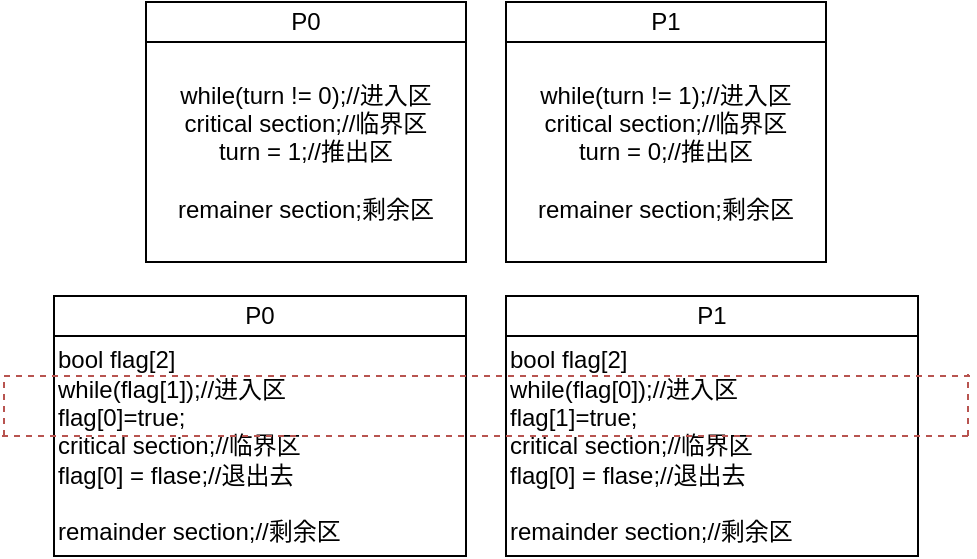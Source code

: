 <mxfile version="20.5.1" type="github">
  <diagram id="kuCDfmv4SUp6njtQ-Aiy" name="第 1 页">
    <mxGraphModel dx="569" dy="282" grid="0" gridSize="10" guides="1" tooltips="1" connect="1" arrows="1" fold="1" page="1" pageScale="1" pageWidth="4681" pageHeight="3300" math="0" shadow="0">
      <root>
        <mxCell id="0" />
        <mxCell id="1" parent="0" />
        <mxCell id="dfxC4bJ-A1TMJK5aVCNh-1" value="&lt;div&gt;while(turn != 0);//进入区&lt;/div&gt;&lt;div&gt;critical section;//临界区&lt;/div&gt;&lt;div&gt;turn = 1;//推出区&lt;/div&gt;&lt;div&gt;&lt;br&gt;&lt;/div&gt;&lt;div&gt;remainer section;剩余区&lt;/div&gt;" style="rounded=0;whiteSpace=wrap;html=1;" vertex="1" parent="1">
          <mxGeometry x="200" y="250" width="160" height="110" as="geometry" />
        </mxCell>
        <mxCell id="dfxC4bJ-A1TMJK5aVCNh-5" value="&lt;div&gt;while(turn != 1);//进入区&lt;/div&gt;&lt;div&gt;critical section;//临界区&lt;/div&gt;&lt;div&gt;turn = 0;//推出区&lt;/div&gt;&lt;div&gt;&lt;br&gt;&lt;/div&gt;&lt;div&gt;remainer section;剩余区&lt;/div&gt;" style="rounded=0;whiteSpace=wrap;html=1;" vertex="1" parent="1">
          <mxGeometry x="380" y="250" width="160" height="110" as="geometry" />
        </mxCell>
        <mxCell id="dfxC4bJ-A1TMJK5aVCNh-6" value="P0" style="rounded=0;whiteSpace=wrap;html=1;" vertex="1" parent="1">
          <mxGeometry x="200" y="230" width="160" height="20" as="geometry" />
        </mxCell>
        <mxCell id="dfxC4bJ-A1TMJK5aVCNh-7" value="P1" style="rounded=0;whiteSpace=wrap;html=1;" vertex="1" parent="1">
          <mxGeometry x="380" y="230" width="160" height="20" as="geometry" />
        </mxCell>
        <mxCell id="dfxC4bJ-A1TMJK5aVCNh-8" value="&lt;div&gt;bool flag[2]&lt;/div&gt;&lt;div&gt;while(flag[1]);//进入区&lt;/div&gt;&lt;div&gt;flag[0]=true;&amp;nbsp;&lt;/div&gt;&lt;div&gt;critical section;//临界区&lt;/div&gt;&lt;div&gt;flag[0] = flase;//退出去&lt;/div&gt;&lt;div&gt;&lt;br&gt;&lt;/div&gt;&lt;div&gt;remainder section;//剩余区&lt;/div&gt;" style="rounded=0;whiteSpace=wrap;html=1;align=left;" vertex="1" parent="1">
          <mxGeometry x="154" y="397" width="206" height="110" as="geometry" />
        </mxCell>
        <mxCell id="dfxC4bJ-A1TMJK5aVCNh-9" value="P0" style="rounded=0;whiteSpace=wrap;html=1;" vertex="1" parent="1">
          <mxGeometry x="154" y="377" width="206" height="20" as="geometry" />
        </mxCell>
        <mxCell id="dfxC4bJ-A1TMJK5aVCNh-12" value="&lt;div&gt;bool flag[2]&lt;/div&gt;&lt;div&gt;while(flag[0]);//进入区&lt;/div&gt;&lt;div&gt;flag[1]=true;&amp;nbsp;&lt;/div&gt;&lt;div&gt;critical section;//临界区&lt;/div&gt;&lt;div&gt;flag[0] = flase;//退出去&lt;/div&gt;&lt;div&gt;&lt;br&gt;&lt;/div&gt;&lt;div&gt;remainder section;//剩余区&lt;/div&gt;" style="rounded=0;whiteSpace=wrap;html=1;align=left;" vertex="1" parent="1">
          <mxGeometry x="380" y="397" width="206" height="110" as="geometry" />
        </mxCell>
        <mxCell id="dfxC4bJ-A1TMJK5aVCNh-13" value="P1" style="rounded=0;whiteSpace=wrap;html=1;" vertex="1" parent="1">
          <mxGeometry x="380" y="377" width="206" height="20" as="geometry" />
        </mxCell>
        <mxCell id="dfxC4bJ-A1TMJK5aVCNh-14" value="" style="endArrow=none;dashed=1;html=1;rounded=0;fillColor=#f8cecc;strokeColor=#b85450;" edge="1" parent="1">
          <mxGeometry width="50" height="50" relative="1" as="geometry">
            <mxPoint x="129" y="417" as="sourcePoint" />
            <mxPoint x="613" y="417" as="targetPoint" />
          </mxGeometry>
        </mxCell>
        <mxCell id="dfxC4bJ-A1TMJK5aVCNh-15" value="" style="endArrow=none;dashed=1;html=1;rounded=0;fillColor=#f8cecc;strokeColor=#b85450;" edge="1" parent="1">
          <mxGeometry width="50" height="50" relative="1" as="geometry">
            <mxPoint x="128" y="447" as="sourcePoint" />
            <mxPoint x="612" y="447" as="targetPoint" />
          </mxGeometry>
        </mxCell>
        <mxCell id="dfxC4bJ-A1TMJK5aVCNh-16" value="" style="endArrow=none;dashed=1;html=1;rounded=0;fillColor=#f8cecc;strokeColor=#b85450;" edge="1" parent="1">
          <mxGeometry width="50" height="50" relative="1" as="geometry">
            <mxPoint x="129" y="447" as="sourcePoint" />
            <mxPoint x="129" y="417" as="targetPoint" />
          </mxGeometry>
        </mxCell>
        <mxCell id="dfxC4bJ-A1TMJK5aVCNh-17" value="" style="endArrow=none;dashed=1;html=1;rounded=0;fillColor=#f8cecc;strokeColor=#b85450;" edge="1" parent="1">
          <mxGeometry width="50" height="50" relative="1" as="geometry">
            <mxPoint x="611" y="447" as="sourcePoint" />
            <mxPoint x="611" y="416" as="targetPoint" />
          </mxGeometry>
        </mxCell>
      </root>
    </mxGraphModel>
  </diagram>
</mxfile>
